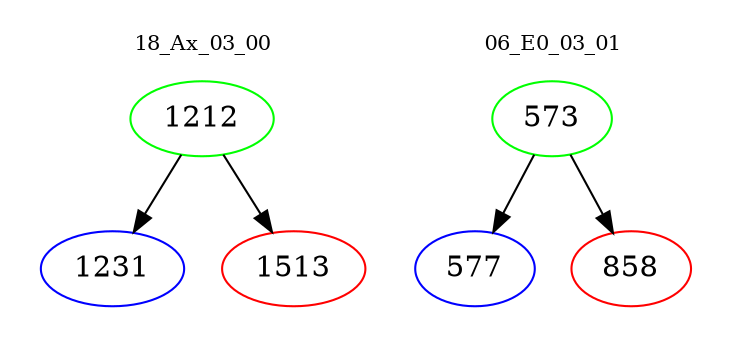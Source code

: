 digraph{
subgraph cluster_0 {
color = white
label = "18_Ax_03_00";
fontsize=10;
T0_1212 [label="1212", color="green"]
T0_1212 -> T0_1231 [color="black"]
T0_1231 [label="1231", color="blue"]
T0_1212 -> T0_1513 [color="black"]
T0_1513 [label="1513", color="red"]
}
subgraph cluster_1 {
color = white
label = "06_E0_03_01";
fontsize=10;
T1_573 [label="573", color="green"]
T1_573 -> T1_577 [color="black"]
T1_577 [label="577", color="blue"]
T1_573 -> T1_858 [color="black"]
T1_858 [label="858", color="red"]
}
}
